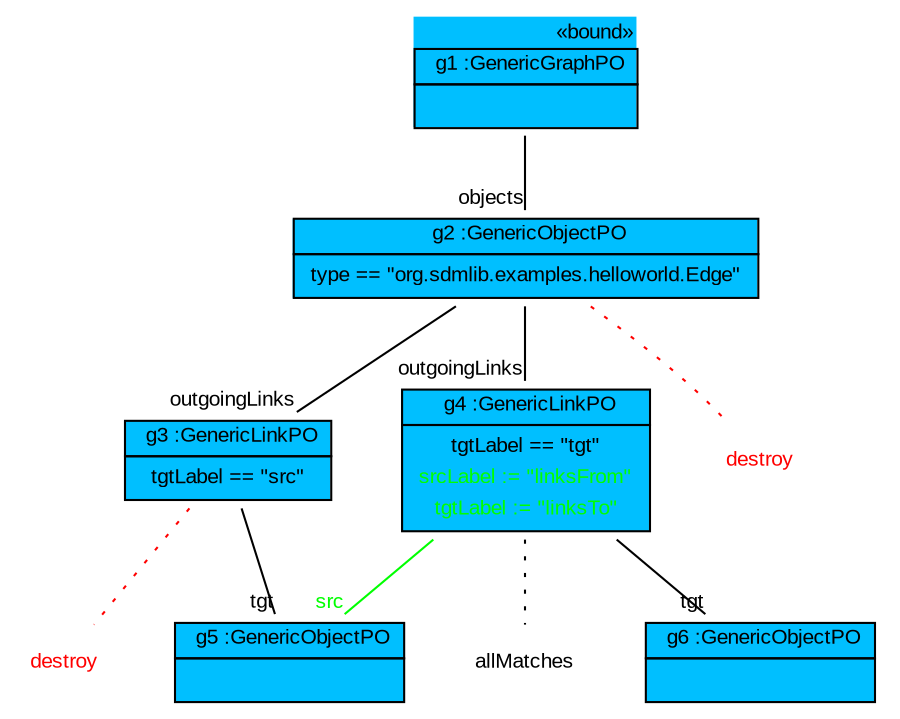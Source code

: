 graph ObjectDiagram {
   node [shape = none, fontsize = 10, fontname = "Arial"];
   edge [fontsize = 10, fontname = "Arial"];

g1 [label=<<table border='0' cellborder='1' cellspacing='0' color='black' bgcolor='deepskyblue'> <tr> <td border='0' align='right'><font color='black'>&#171;bound&#187;</font></td></tr> <tr> <td align='center'> <font color='black'> g1 :GenericGraphPO </font></td></tr> <tr> <td align='left'> <table border='0' cellborder='0' cellspacing='0' color='black'> <tr> <td>  </td></tr></table></td></tr></table>>];
g2 [label=<<table border='0' cellborder='1' cellspacing='0' color='black' bgcolor='deepskyblue'>  <tr> <td align='center'> <font color='black'> g2 :GenericObjectPO </font></td></tr> <tr> <td align='left'> <table border='0' cellborder='0' cellspacing='0' color='black'> <tr><td><font color='black'> type == "org.sdmlib.examples.helloworld.Edge" </font></td></tr></table></td></tr></table>>];
g3 [label=<<table border='0' cellborder='1' cellspacing='0' color='black' bgcolor='deepskyblue'>  <tr> <td align='center'> <font color='black'> g3 :GenericLinkPO </font></td></tr> <tr> <td align='left'> <table border='0' cellborder='0' cellspacing='0' color='black'> <tr><td><font color='black'> tgtLabel == "src" </font></td></tr></table></td></tr></table>>];
g4 [label=<<table border='0' cellborder='1' cellspacing='0' color='black' bgcolor='deepskyblue'>  <tr> <td align='center'> <font color='black'> g4 :GenericLinkPO </font></td></tr> <tr> <td align='left'> <table border='0' cellborder='0' cellspacing='0' color='black'> <tr><td><font color='black'> tgtLabel == "tgt" </font></td></tr><tr><td><font color='green'> srcLabel := "linksFrom" </font></td></tr><tr><td><font color='green'> tgtLabel := "linksTo" </font></td></tr></table></td></tr></table>>];
allMatches_g4 [label=allMatches];
g5 [label=<<table border='0' cellborder='1' cellspacing='0' color='black' bgcolor='deepskyblue'>  <tr> <td align='center'> <font color='black'> g5 :GenericObjectPO </font></td></tr> <tr> <td align='left'> <table border='0' cellborder='0' cellspacing='0' color='black'> <tr> <td>  </td></tr></table></td></tr></table>>];
g6 [label=<<table border='0' cellborder='1' cellspacing='0' color='black' bgcolor='deepskyblue'>  <tr> <td align='center'> <font color='black'> g6 :GenericObjectPO </font></td></tr> <tr> <td align='left'> <table border='0' cellborder='0' cellspacing='0' color='black'> <tr> <td>  </td></tr></table></td></tr></table>>];
d7 [label="destroy" fontcolor="red"]
d8 [label="destroy" fontcolor="red"]

g4 -- allMatches_g4 [style="dotted"];
g2 -- d7 [style="dotted" color="red" fontcolor="red"];
g3 -- d8 [style="dotted" color="red" fontcolor="red"];
g1 -- g2 [headlabel = "objects" taillabel = "" color="black" fontcolor="black"];
g2 -- g3 [headlabel = "outgoingLinks" taillabel = "" color="black" fontcolor="black"];
g2 -- g4 [headlabel = "outgoingLinks" taillabel = "" color="black" fontcolor="black"];
g3 -- g5 [headlabel = "tgt" taillabel = "" color="black" fontcolor="black"];
g4 -- g6 [headlabel = "tgt" taillabel = "" color="black" fontcolor="black"];
g4 -- g5 [headlabel = "src" taillabel = "" color="green" fontcolor="green"];
}
